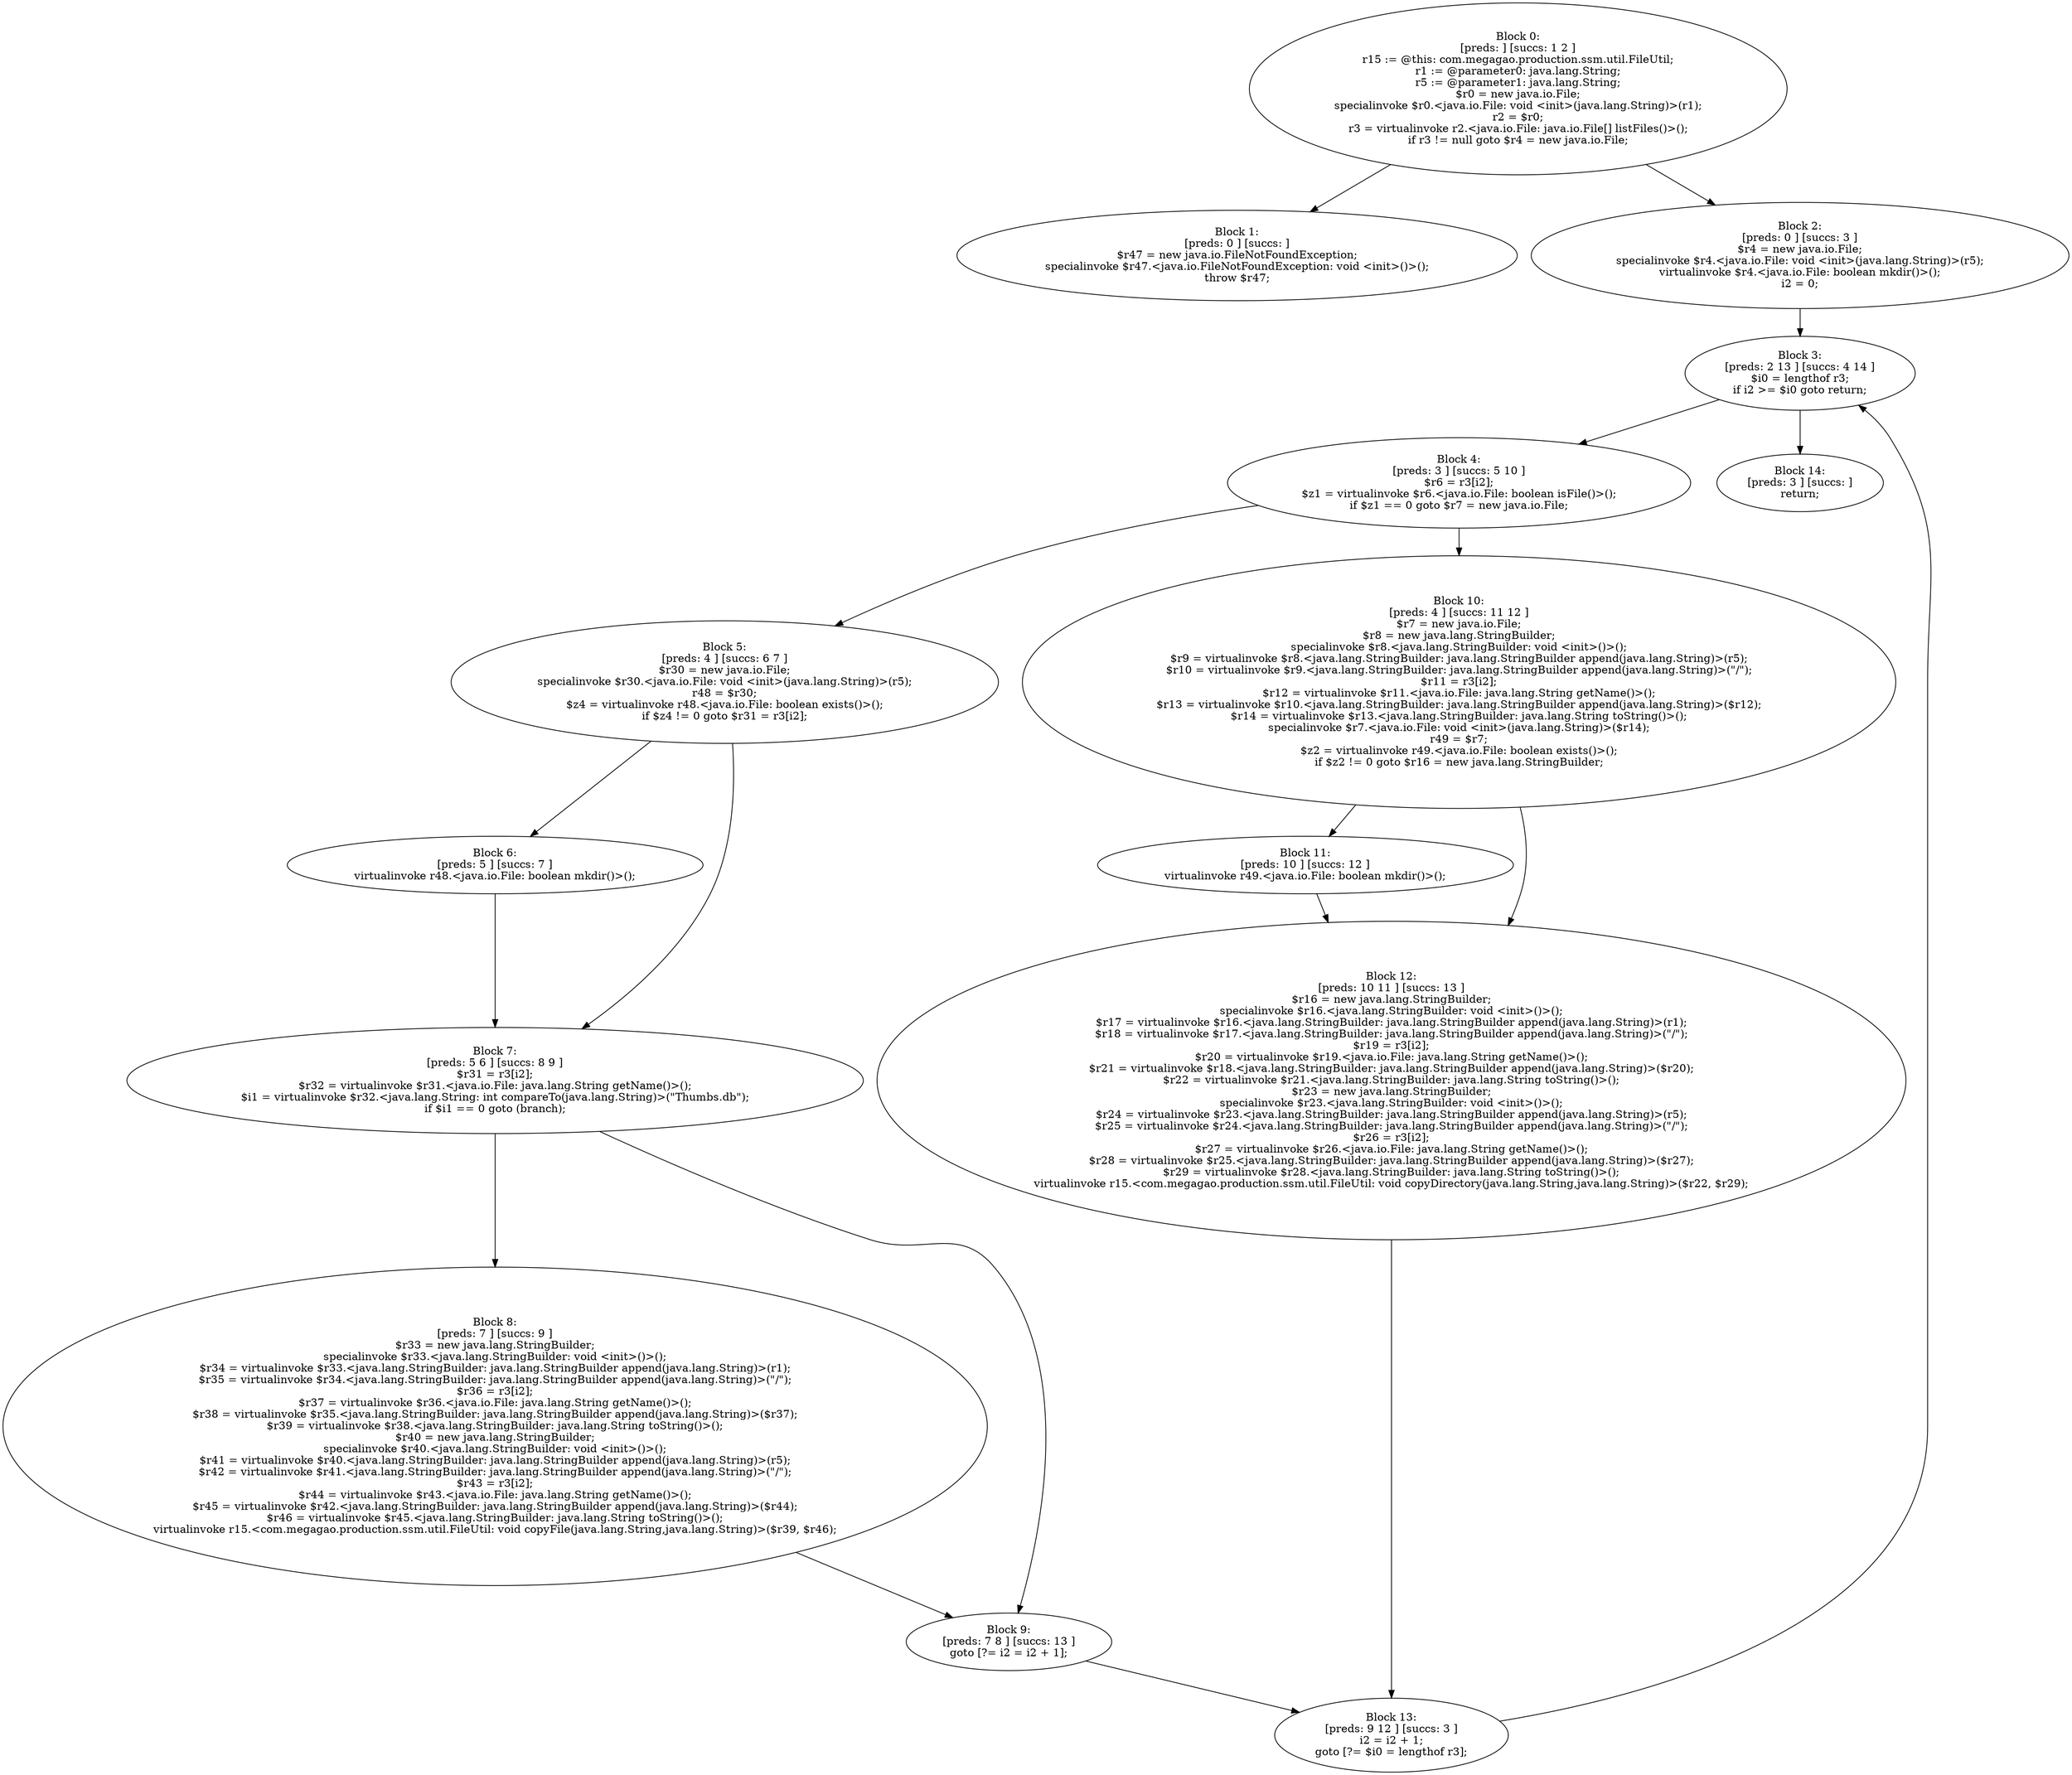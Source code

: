 digraph "unitGraph" {
    "Block 0:
[preds: ] [succs: 1 2 ]
r15 := @this: com.megagao.production.ssm.util.FileUtil;
r1 := @parameter0: java.lang.String;
r5 := @parameter1: java.lang.String;
$r0 = new java.io.File;
specialinvoke $r0.<java.io.File: void <init>(java.lang.String)>(r1);
r2 = $r0;
r3 = virtualinvoke r2.<java.io.File: java.io.File[] listFiles()>();
if r3 != null goto $r4 = new java.io.File;
"
    "Block 1:
[preds: 0 ] [succs: ]
$r47 = new java.io.FileNotFoundException;
specialinvoke $r47.<java.io.FileNotFoundException: void <init>()>();
throw $r47;
"
    "Block 2:
[preds: 0 ] [succs: 3 ]
$r4 = new java.io.File;
specialinvoke $r4.<java.io.File: void <init>(java.lang.String)>(r5);
virtualinvoke $r4.<java.io.File: boolean mkdir()>();
i2 = 0;
"
    "Block 3:
[preds: 2 13 ] [succs: 4 14 ]
$i0 = lengthof r3;
if i2 >= $i0 goto return;
"
    "Block 4:
[preds: 3 ] [succs: 5 10 ]
$r6 = r3[i2];
$z1 = virtualinvoke $r6.<java.io.File: boolean isFile()>();
if $z1 == 0 goto $r7 = new java.io.File;
"
    "Block 5:
[preds: 4 ] [succs: 6 7 ]
$r30 = new java.io.File;
specialinvoke $r30.<java.io.File: void <init>(java.lang.String)>(r5);
r48 = $r30;
$z4 = virtualinvoke r48.<java.io.File: boolean exists()>();
if $z4 != 0 goto $r31 = r3[i2];
"
    "Block 6:
[preds: 5 ] [succs: 7 ]
virtualinvoke r48.<java.io.File: boolean mkdir()>();
"
    "Block 7:
[preds: 5 6 ] [succs: 8 9 ]
$r31 = r3[i2];
$r32 = virtualinvoke $r31.<java.io.File: java.lang.String getName()>();
$i1 = virtualinvoke $r32.<java.lang.String: int compareTo(java.lang.String)>(\"Thumbs.db\");
if $i1 == 0 goto (branch);
"
    "Block 8:
[preds: 7 ] [succs: 9 ]
$r33 = new java.lang.StringBuilder;
specialinvoke $r33.<java.lang.StringBuilder: void <init>()>();
$r34 = virtualinvoke $r33.<java.lang.StringBuilder: java.lang.StringBuilder append(java.lang.String)>(r1);
$r35 = virtualinvoke $r34.<java.lang.StringBuilder: java.lang.StringBuilder append(java.lang.String)>(\"/\");
$r36 = r3[i2];
$r37 = virtualinvoke $r36.<java.io.File: java.lang.String getName()>();
$r38 = virtualinvoke $r35.<java.lang.StringBuilder: java.lang.StringBuilder append(java.lang.String)>($r37);
$r39 = virtualinvoke $r38.<java.lang.StringBuilder: java.lang.String toString()>();
$r40 = new java.lang.StringBuilder;
specialinvoke $r40.<java.lang.StringBuilder: void <init>()>();
$r41 = virtualinvoke $r40.<java.lang.StringBuilder: java.lang.StringBuilder append(java.lang.String)>(r5);
$r42 = virtualinvoke $r41.<java.lang.StringBuilder: java.lang.StringBuilder append(java.lang.String)>(\"/\");
$r43 = r3[i2];
$r44 = virtualinvoke $r43.<java.io.File: java.lang.String getName()>();
$r45 = virtualinvoke $r42.<java.lang.StringBuilder: java.lang.StringBuilder append(java.lang.String)>($r44);
$r46 = virtualinvoke $r45.<java.lang.StringBuilder: java.lang.String toString()>();
virtualinvoke r15.<com.megagao.production.ssm.util.FileUtil: void copyFile(java.lang.String,java.lang.String)>($r39, $r46);
"
    "Block 9:
[preds: 7 8 ] [succs: 13 ]
goto [?= i2 = i2 + 1];
"
    "Block 10:
[preds: 4 ] [succs: 11 12 ]
$r7 = new java.io.File;
$r8 = new java.lang.StringBuilder;
specialinvoke $r8.<java.lang.StringBuilder: void <init>()>();
$r9 = virtualinvoke $r8.<java.lang.StringBuilder: java.lang.StringBuilder append(java.lang.String)>(r5);
$r10 = virtualinvoke $r9.<java.lang.StringBuilder: java.lang.StringBuilder append(java.lang.String)>(\"/\");
$r11 = r3[i2];
$r12 = virtualinvoke $r11.<java.io.File: java.lang.String getName()>();
$r13 = virtualinvoke $r10.<java.lang.StringBuilder: java.lang.StringBuilder append(java.lang.String)>($r12);
$r14 = virtualinvoke $r13.<java.lang.StringBuilder: java.lang.String toString()>();
specialinvoke $r7.<java.io.File: void <init>(java.lang.String)>($r14);
r49 = $r7;
$z2 = virtualinvoke r49.<java.io.File: boolean exists()>();
if $z2 != 0 goto $r16 = new java.lang.StringBuilder;
"
    "Block 11:
[preds: 10 ] [succs: 12 ]
virtualinvoke r49.<java.io.File: boolean mkdir()>();
"
    "Block 12:
[preds: 10 11 ] [succs: 13 ]
$r16 = new java.lang.StringBuilder;
specialinvoke $r16.<java.lang.StringBuilder: void <init>()>();
$r17 = virtualinvoke $r16.<java.lang.StringBuilder: java.lang.StringBuilder append(java.lang.String)>(r1);
$r18 = virtualinvoke $r17.<java.lang.StringBuilder: java.lang.StringBuilder append(java.lang.String)>(\"/\");
$r19 = r3[i2];
$r20 = virtualinvoke $r19.<java.io.File: java.lang.String getName()>();
$r21 = virtualinvoke $r18.<java.lang.StringBuilder: java.lang.StringBuilder append(java.lang.String)>($r20);
$r22 = virtualinvoke $r21.<java.lang.StringBuilder: java.lang.String toString()>();
$r23 = new java.lang.StringBuilder;
specialinvoke $r23.<java.lang.StringBuilder: void <init>()>();
$r24 = virtualinvoke $r23.<java.lang.StringBuilder: java.lang.StringBuilder append(java.lang.String)>(r5);
$r25 = virtualinvoke $r24.<java.lang.StringBuilder: java.lang.StringBuilder append(java.lang.String)>(\"/\");
$r26 = r3[i2];
$r27 = virtualinvoke $r26.<java.io.File: java.lang.String getName()>();
$r28 = virtualinvoke $r25.<java.lang.StringBuilder: java.lang.StringBuilder append(java.lang.String)>($r27);
$r29 = virtualinvoke $r28.<java.lang.StringBuilder: java.lang.String toString()>();
virtualinvoke r15.<com.megagao.production.ssm.util.FileUtil: void copyDirectory(java.lang.String,java.lang.String)>($r22, $r29);
"
    "Block 13:
[preds: 9 12 ] [succs: 3 ]
i2 = i2 + 1;
goto [?= $i0 = lengthof r3];
"
    "Block 14:
[preds: 3 ] [succs: ]
return;
"
    "Block 0:
[preds: ] [succs: 1 2 ]
r15 := @this: com.megagao.production.ssm.util.FileUtil;
r1 := @parameter0: java.lang.String;
r5 := @parameter1: java.lang.String;
$r0 = new java.io.File;
specialinvoke $r0.<java.io.File: void <init>(java.lang.String)>(r1);
r2 = $r0;
r3 = virtualinvoke r2.<java.io.File: java.io.File[] listFiles()>();
if r3 != null goto $r4 = new java.io.File;
"->"Block 1:
[preds: 0 ] [succs: ]
$r47 = new java.io.FileNotFoundException;
specialinvoke $r47.<java.io.FileNotFoundException: void <init>()>();
throw $r47;
";
    "Block 0:
[preds: ] [succs: 1 2 ]
r15 := @this: com.megagao.production.ssm.util.FileUtil;
r1 := @parameter0: java.lang.String;
r5 := @parameter1: java.lang.String;
$r0 = new java.io.File;
specialinvoke $r0.<java.io.File: void <init>(java.lang.String)>(r1);
r2 = $r0;
r3 = virtualinvoke r2.<java.io.File: java.io.File[] listFiles()>();
if r3 != null goto $r4 = new java.io.File;
"->"Block 2:
[preds: 0 ] [succs: 3 ]
$r4 = new java.io.File;
specialinvoke $r4.<java.io.File: void <init>(java.lang.String)>(r5);
virtualinvoke $r4.<java.io.File: boolean mkdir()>();
i2 = 0;
";
    "Block 2:
[preds: 0 ] [succs: 3 ]
$r4 = new java.io.File;
specialinvoke $r4.<java.io.File: void <init>(java.lang.String)>(r5);
virtualinvoke $r4.<java.io.File: boolean mkdir()>();
i2 = 0;
"->"Block 3:
[preds: 2 13 ] [succs: 4 14 ]
$i0 = lengthof r3;
if i2 >= $i0 goto return;
";
    "Block 3:
[preds: 2 13 ] [succs: 4 14 ]
$i0 = lengthof r3;
if i2 >= $i0 goto return;
"->"Block 4:
[preds: 3 ] [succs: 5 10 ]
$r6 = r3[i2];
$z1 = virtualinvoke $r6.<java.io.File: boolean isFile()>();
if $z1 == 0 goto $r7 = new java.io.File;
";
    "Block 3:
[preds: 2 13 ] [succs: 4 14 ]
$i0 = lengthof r3;
if i2 >= $i0 goto return;
"->"Block 14:
[preds: 3 ] [succs: ]
return;
";
    "Block 4:
[preds: 3 ] [succs: 5 10 ]
$r6 = r3[i2];
$z1 = virtualinvoke $r6.<java.io.File: boolean isFile()>();
if $z1 == 0 goto $r7 = new java.io.File;
"->"Block 5:
[preds: 4 ] [succs: 6 7 ]
$r30 = new java.io.File;
specialinvoke $r30.<java.io.File: void <init>(java.lang.String)>(r5);
r48 = $r30;
$z4 = virtualinvoke r48.<java.io.File: boolean exists()>();
if $z4 != 0 goto $r31 = r3[i2];
";
    "Block 4:
[preds: 3 ] [succs: 5 10 ]
$r6 = r3[i2];
$z1 = virtualinvoke $r6.<java.io.File: boolean isFile()>();
if $z1 == 0 goto $r7 = new java.io.File;
"->"Block 10:
[preds: 4 ] [succs: 11 12 ]
$r7 = new java.io.File;
$r8 = new java.lang.StringBuilder;
specialinvoke $r8.<java.lang.StringBuilder: void <init>()>();
$r9 = virtualinvoke $r8.<java.lang.StringBuilder: java.lang.StringBuilder append(java.lang.String)>(r5);
$r10 = virtualinvoke $r9.<java.lang.StringBuilder: java.lang.StringBuilder append(java.lang.String)>(\"/\");
$r11 = r3[i2];
$r12 = virtualinvoke $r11.<java.io.File: java.lang.String getName()>();
$r13 = virtualinvoke $r10.<java.lang.StringBuilder: java.lang.StringBuilder append(java.lang.String)>($r12);
$r14 = virtualinvoke $r13.<java.lang.StringBuilder: java.lang.String toString()>();
specialinvoke $r7.<java.io.File: void <init>(java.lang.String)>($r14);
r49 = $r7;
$z2 = virtualinvoke r49.<java.io.File: boolean exists()>();
if $z2 != 0 goto $r16 = new java.lang.StringBuilder;
";
    "Block 5:
[preds: 4 ] [succs: 6 7 ]
$r30 = new java.io.File;
specialinvoke $r30.<java.io.File: void <init>(java.lang.String)>(r5);
r48 = $r30;
$z4 = virtualinvoke r48.<java.io.File: boolean exists()>();
if $z4 != 0 goto $r31 = r3[i2];
"->"Block 6:
[preds: 5 ] [succs: 7 ]
virtualinvoke r48.<java.io.File: boolean mkdir()>();
";
    "Block 5:
[preds: 4 ] [succs: 6 7 ]
$r30 = new java.io.File;
specialinvoke $r30.<java.io.File: void <init>(java.lang.String)>(r5);
r48 = $r30;
$z4 = virtualinvoke r48.<java.io.File: boolean exists()>();
if $z4 != 0 goto $r31 = r3[i2];
"->"Block 7:
[preds: 5 6 ] [succs: 8 9 ]
$r31 = r3[i2];
$r32 = virtualinvoke $r31.<java.io.File: java.lang.String getName()>();
$i1 = virtualinvoke $r32.<java.lang.String: int compareTo(java.lang.String)>(\"Thumbs.db\");
if $i1 == 0 goto (branch);
";
    "Block 6:
[preds: 5 ] [succs: 7 ]
virtualinvoke r48.<java.io.File: boolean mkdir()>();
"->"Block 7:
[preds: 5 6 ] [succs: 8 9 ]
$r31 = r3[i2];
$r32 = virtualinvoke $r31.<java.io.File: java.lang.String getName()>();
$i1 = virtualinvoke $r32.<java.lang.String: int compareTo(java.lang.String)>(\"Thumbs.db\");
if $i1 == 0 goto (branch);
";
    "Block 7:
[preds: 5 6 ] [succs: 8 9 ]
$r31 = r3[i2];
$r32 = virtualinvoke $r31.<java.io.File: java.lang.String getName()>();
$i1 = virtualinvoke $r32.<java.lang.String: int compareTo(java.lang.String)>(\"Thumbs.db\");
if $i1 == 0 goto (branch);
"->"Block 8:
[preds: 7 ] [succs: 9 ]
$r33 = new java.lang.StringBuilder;
specialinvoke $r33.<java.lang.StringBuilder: void <init>()>();
$r34 = virtualinvoke $r33.<java.lang.StringBuilder: java.lang.StringBuilder append(java.lang.String)>(r1);
$r35 = virtualinvoke $r34.<java.lang.StringBuilder: java.lang.StringBuilder append(java.lang.String)>(\"/\");
$r36 = r3[i2];
$r37 = virtualinvoke $r36.<java.io.File: java.lang.String getName()>();
$r38 = virtualinvoke $r35.<java.lang.StringBuilder: java.lang.StringBuilder append(java.lang.String)>($r37);
$r39 = virtualinvoke $r38.<java.lang.StringBuilder: java.lang.String toString()>();
$r40 = new java.lang.StringBuilder;
specialinvoke $r40.<java.lang.StringBuilder: void <init>()>();
$r41 = virtualinvoke $r40.<java.lang.StringBuilder: java.lang.StringBuilder append(java.lang.String)>(r5);
$r42 = virtualinvoke $r41.<java.lang.StringBuilder: java.lang.StringBuilder append(java.lang.String)>(\"/\");
$r43 = r3[i2];
$r44 = virtualinvoke $r43.<java.io.File: java.lang.String getName()>();
$r45 = virtualinvoke $r42.<java.lang.StringBuilder: java.lang.StringBuilder append(java.lang.String)>($r44);
$r46 = virtualinvoke $r45.<java.lang.StringBuilder: java.lang.String toString()>();
virtualinvoke r15.<com.megagao.production.ssm.util.FileUtil: void copyFile(java.lang.String,java.lang.String)>($r39, $r46);
";
    "Block 7:
[preds: 5 6 ] [succs: 8 9 ]
$r31 = r3[i2];
$r32 = virtualinvoke $r31.<java.io.File: java.lang.String getName()>();
$i1 = virtualinvoke $r32.<java.lang.String: int compareTo(java.lang.String)>(\"Thumbs.db\");
if $i1 == 0 goto (branch);
"->"Block 9:
[preds: 7 8 ] [succs: 13 ]
goto [?= i2 = i2 + 1];
";
    "Block 8:
[preds: 7 ] [succs: 9 ]
$r33 = new java.lang.StringBuilder;
specialinvoke $r33.<java.lang.StringBuilder: void <init>()>();
$r34 = virtualinvoke $r33.<java.lang.StringBuilder: java.lang.StringBuilder append(java.lang.String)>(r1);
$r35 = virtualinvoke $r34.<java.lang.StringBuilder: java.lang.StringBuilder append(java.lang.String)>(\"/\");
$r36 = r3[i2];
$r37 = virtualinvoke $r36.<java.io.File: java.lang.String getName()>();
$r38 = virtualinvoke $r35.<java.lang.StringBuilder: java.lang.StringBuilder append(java.lang.String)>($r37);
$r39 = virtualinvoke $r38.<java.lang.StringBuilder: java.lang.String toString()>();
$r40 = new java.lang.StringBuilder;
specialinvoke $r40.<java.lang.StringBuilder: void <init>()>();
$r41 = virtualinvoke $r40.<java.lang.StringBuilder: java.lang.StringBuilder append(java.lang.String)>(r5);
$r42 = virtualinvoke $r41.<java.lang.StringBuilder: java.lang.StringBuilder append(java.lang.String)>(\"/\");
$r43 = r3[i2];
$r44 = virtualinvoke $r43.<java.io.File: java.lang.String getName()>();
$r45 = virtualinvoke $r42.<java.lang.StringBuilder: java.lang.StringBuilder append(java.lang.String)>($r44);
$r46 = virtualinvoke $r45.<java.lang.StringBuilder: java.lang.String toString()>();
virtualinvoke r15.<com.megagao.production.ssm.util.FileUtil: void copyFile(java.lang.String,java.lang.String)>($r39, $r46);
"->"Block 9:
[preds: 7 8 ] [succs: 13 ]
goto [?= i2 = i2 + 1];
";
    "Block 9:
[preds: 7 8 ] [succs: 13 ]
goto [?= i2 = i2 + 1];
"->"Block 13:
[preds: 9 12 ] [succs: 3 ]
i2 = i2 + 1;
goto [?= $i0 = lengthof r3];
";
    "Block 10:
[preds: 4 ] [succs: 11 12 ]
$r7 = new java.io.File;
$r8 = new java.lang.StringBuilder;
specialinvoke $r8.<java.lang.StringBuilder: void <init>()>();
$r9 = virtualinvoke $r8.<java.lang.StringBuilder: java.lang.StringBuilder append(java.lang.String)>(r5);
$r10 = virtualinvoke $r9.<java.lang.StringBuilder: java.lang.StringBuilder append(java.lang.String)>(\"/\");
$r11 = r3[i2];
$r12 = virtualinvoke $r11.<java.io.File: java.lang.String getName()>();
$r13 = virtualinvoke $r10.<java.lang.StringBuilder: java.lang.StringBuilder append(java.lang.String)>($r12);
$r14 = virtualinvoke $r13.<java.lang.StringBuilder: java.lang.String toString()>();
specialinvoke $r7.<java.io.File: void <init>(java.lang.String)>($r14);
r49 = $r7;
$z2 = virtualinvoke r49.<java.io.File: boolean exists()>();
if $z2 != 0 goto $r16 = new java.lang.StringBuilder;
"->"Block 11:
[preds: 10 ] [succs: 12 ]
virtualinvoke r49.<java.io.File: boolean mkdir()>();
";
    "Block 10:
[preds: 4 ] [succs: 11 12 ]
$r7 = new java.io.File;
$r8 = new java.lang.StringBuilder;
specialinvoke $r8.<java.lang.StringBuilder: void <init>()>();
$r9 = virtualinvoke $r8.<java.lang.StringBuilder: java.lang.StringBuilder append(java.lang.String)>(r5);
$r10 = virtualinvoke $r9.<java.lang.StringBuilder: java.lang.StringBuilder append(java.lang.String)>(\"/\");
$r11 = r3[i2];
$r12 = virtualinvoke $r11.<java.io.File: java.lang.String getName()>();
$r13 = virtualinvoke $r10.<java.lang.StringBuilder: java.lang.StringBuilder append(java.lang.String)>($r12);
$r14 = virtualinvoke $r13.<java.lang.StringBuilder: java.lang.String toString()>();
specialinvoke $r7.<java.io.File: void <init>(java.lang.String)>($r14);
r49 = $r7;
$z2 = virtualinvoke r49.<java.io.File: boolean exists()>();
if $z2 != 0 goto $r16 = new java.lang.StringBuilder;
"->"Block 12:
[preds: 10 11 ] [succs: 13 ]
$r16 = new java.lang.StringBuilder;
specialinvoke $r16.<java.lang.StringBuilder: void <init>()>();
$r17 = virtualinvoke $r16.<java.lang.StringBuilder: java.lang.StringBuilder append(java.lang.String)>(r1);
$r18 = virtualinvoke $r17.<java.lang.StringBuilder: java.lang.StringBuilder append(java.lang.String)>(\"/\");
$r19 = r3[i2];
$r20 = virtualinvoke $r19.<java.io.File: java.lang.String getName()>();
$r21 = virtualinvoke $r18.<java.lang.StringBuilder: java.lang.StringBuilder append(java.lang.String)>($r20);
$r22 = virtualinvoke $r21.<java.lang.StringBuilder: java.lang.String toString()>();
$r23 = new java.lang.StringBuilder;
specialinvoke $r23.<java.lang.StringBuilder: void <init>()>();
$r24 = virtualinvoke $r23.<java.lang.StringBuilder: java.lang.StringBuilder append(java.lang.String)>(r5);
$r25 = virtualinvoke $r24.<java.lang.StringBuilder: java.lang.StringBuilder append(java.lang.String)>(\"/\");
$r26 = r3[i2];
$r27 = virtualinvoke $r26.<java.io.File: java.lang.String getName()>();
$r28 = virtualinvoke $r25.<java.lang.StringBuilder: java.lang.StringBuilder append(java.lang.String)>($r27);
$r29 = virtualinvoke $r28.<java.lang.StringBuilder: java.lang.String toString()>();
virtualinvoke r15.<com.megagao.production.ssm.util.FileUtil: void copyDirectory(java.lang.String,java.lang.String)>($r22, $r29);
";
    "Block 11:
[preds: 10 ] [succs: 12 ]
virtualinvoke r49.<java.io.File: boolean mkdir()>();
"->"Block 12:
[preds: 10 11 ] [succs: 13 ]
$r16 = new java.lang.StringBuilder;
specialinvoke $r16.<java.lang.StringBuilder: void <init>()>();
$r17 = virtualinvoke $r16.<java.lang.StringBuilder: java.lang.StringBuilder append(java.lang.String)>(r1);
$r18 = virtualinvoke $r17.<java.lang.StringBuilder: java.lang.StringBuilder append(java.lang.String)>(\"/\");
$r19 = r3[i2];
$r20 = virtualinvoke $r19.<java.io.File: java.lang.String getName()>();
$r21 = virtualinvoke $r18.<java.lang.StringBuilder: java.lang.StringBuilder append(java.lang.String)>($r20);
$r22 = virtualinvoke $r21.<java.lang.StringBuilder: java.lang.String toString()>();
$r23 = new java.lang.StringBuilder;
specialinvoke $r23.<java.lang.StringBuilder: void <init>()>();
$r24 = virtualinvoke $r23.<java.lang.StringBuilder: java.lang.StringBuilder append(java.lang.String)>(r5);
$r25 = virtualinvoke $r24.<java.lang.StringBuilder: java.lang.StringBuilder append(java.lang.String)>(\"/\");
$r26 = r3[i2];
$r27 = virtualinvoke $r26.<java.io.File: java.lang.String getName()>();
$r28 = virtualinvoke $r25.<java.lang.StringBuilder: java.lang.StringBuilder append(java.lang.String)>($r27);
$r29 = virtualinvoke $r28.<java.lang.StringBuilder: java.lang.String toString()>();
virtualinvoke r15.<com.megagao.production.ssm.util.FileUtil: void copyDirectory(java.lang.String,java.lang.String)>($r22, $r29);
";
    "Block 12:
[preds: 10 11 ] [succs: 13 ]
$r16 = new java.lang.StringBuilder;
specialinvoke $r16.<java.lang.StringBuilder: void <init>()>();
$r17 = virtualinvoke $r16.<java.lang.StringBuilder: java.lang.StringBuilder append(java.lang.String)>(r1);
$r18 = virtualinvoke $r17.<java.lang.StringBuilder: java.lang.StringBuilder append(java.lang.String)>(\"/\");
$r19 = r3[i2];
$r20 = virtualinvoke $r19.<java.io.File: java.lang.String getName()>();
$r21 = virtualinvoke $r18.<java.lang.StringBuilder: java.lang.StringBuilder append(java.lang.String)>($r20);
$r22 = virtualinvoke $r21.<java.lang.StringBuilder: java.lang.String toString()>();
$r23 = new java.lang.StringBuilder;
specialinvoke $r23.<java.lang.StringBuilder: void <init>()>();
$r24 = virtualinvoke $r23.<java.lang.StringBuilder: java.lang.StringBuilder append(java.lang.String)>(r5);
$r25 = virtualinvoke $r24.<java.lang.StringBuilder: java.lang.StringBuilder append(java.lang.String)>(\"/\");
$r26 = r3[i2];
$r27 = virtualinvoke $r26.<java.io.File: java.lang.String getName()>();
$r28 = virtualinvoke $r25.<java.lang.StringBuilder: java.lang.StringBuilder append(java.lang.String)>($r27);
$r29 = virtualinvoke $r28.<java.lang.StringBuilder: java.lang.String toString()>();
virtualinvoke r15.<com.megagao.production.ssm.util.FileUtil: void copyDirectory(java.lang.String,java.lang.String)>($r22, $r29);
"->"Block 13:
[preds: 9 12 ] [succs: 3 ]
i2 = i2 + 1;
goto [?= $i0 = lengthof r3];
";
    "Block 13:
[preds: 9 12 ] [succs: 3 ]
i2 = i2 + 1;
goto [?= $i0 = lengthof r3];
"->"Block 3:
[preds: 2 13 ] [succs: 4 14 ]
$i0 = lengthof r3;
if i2 >= $i0 goto return;
";
}
